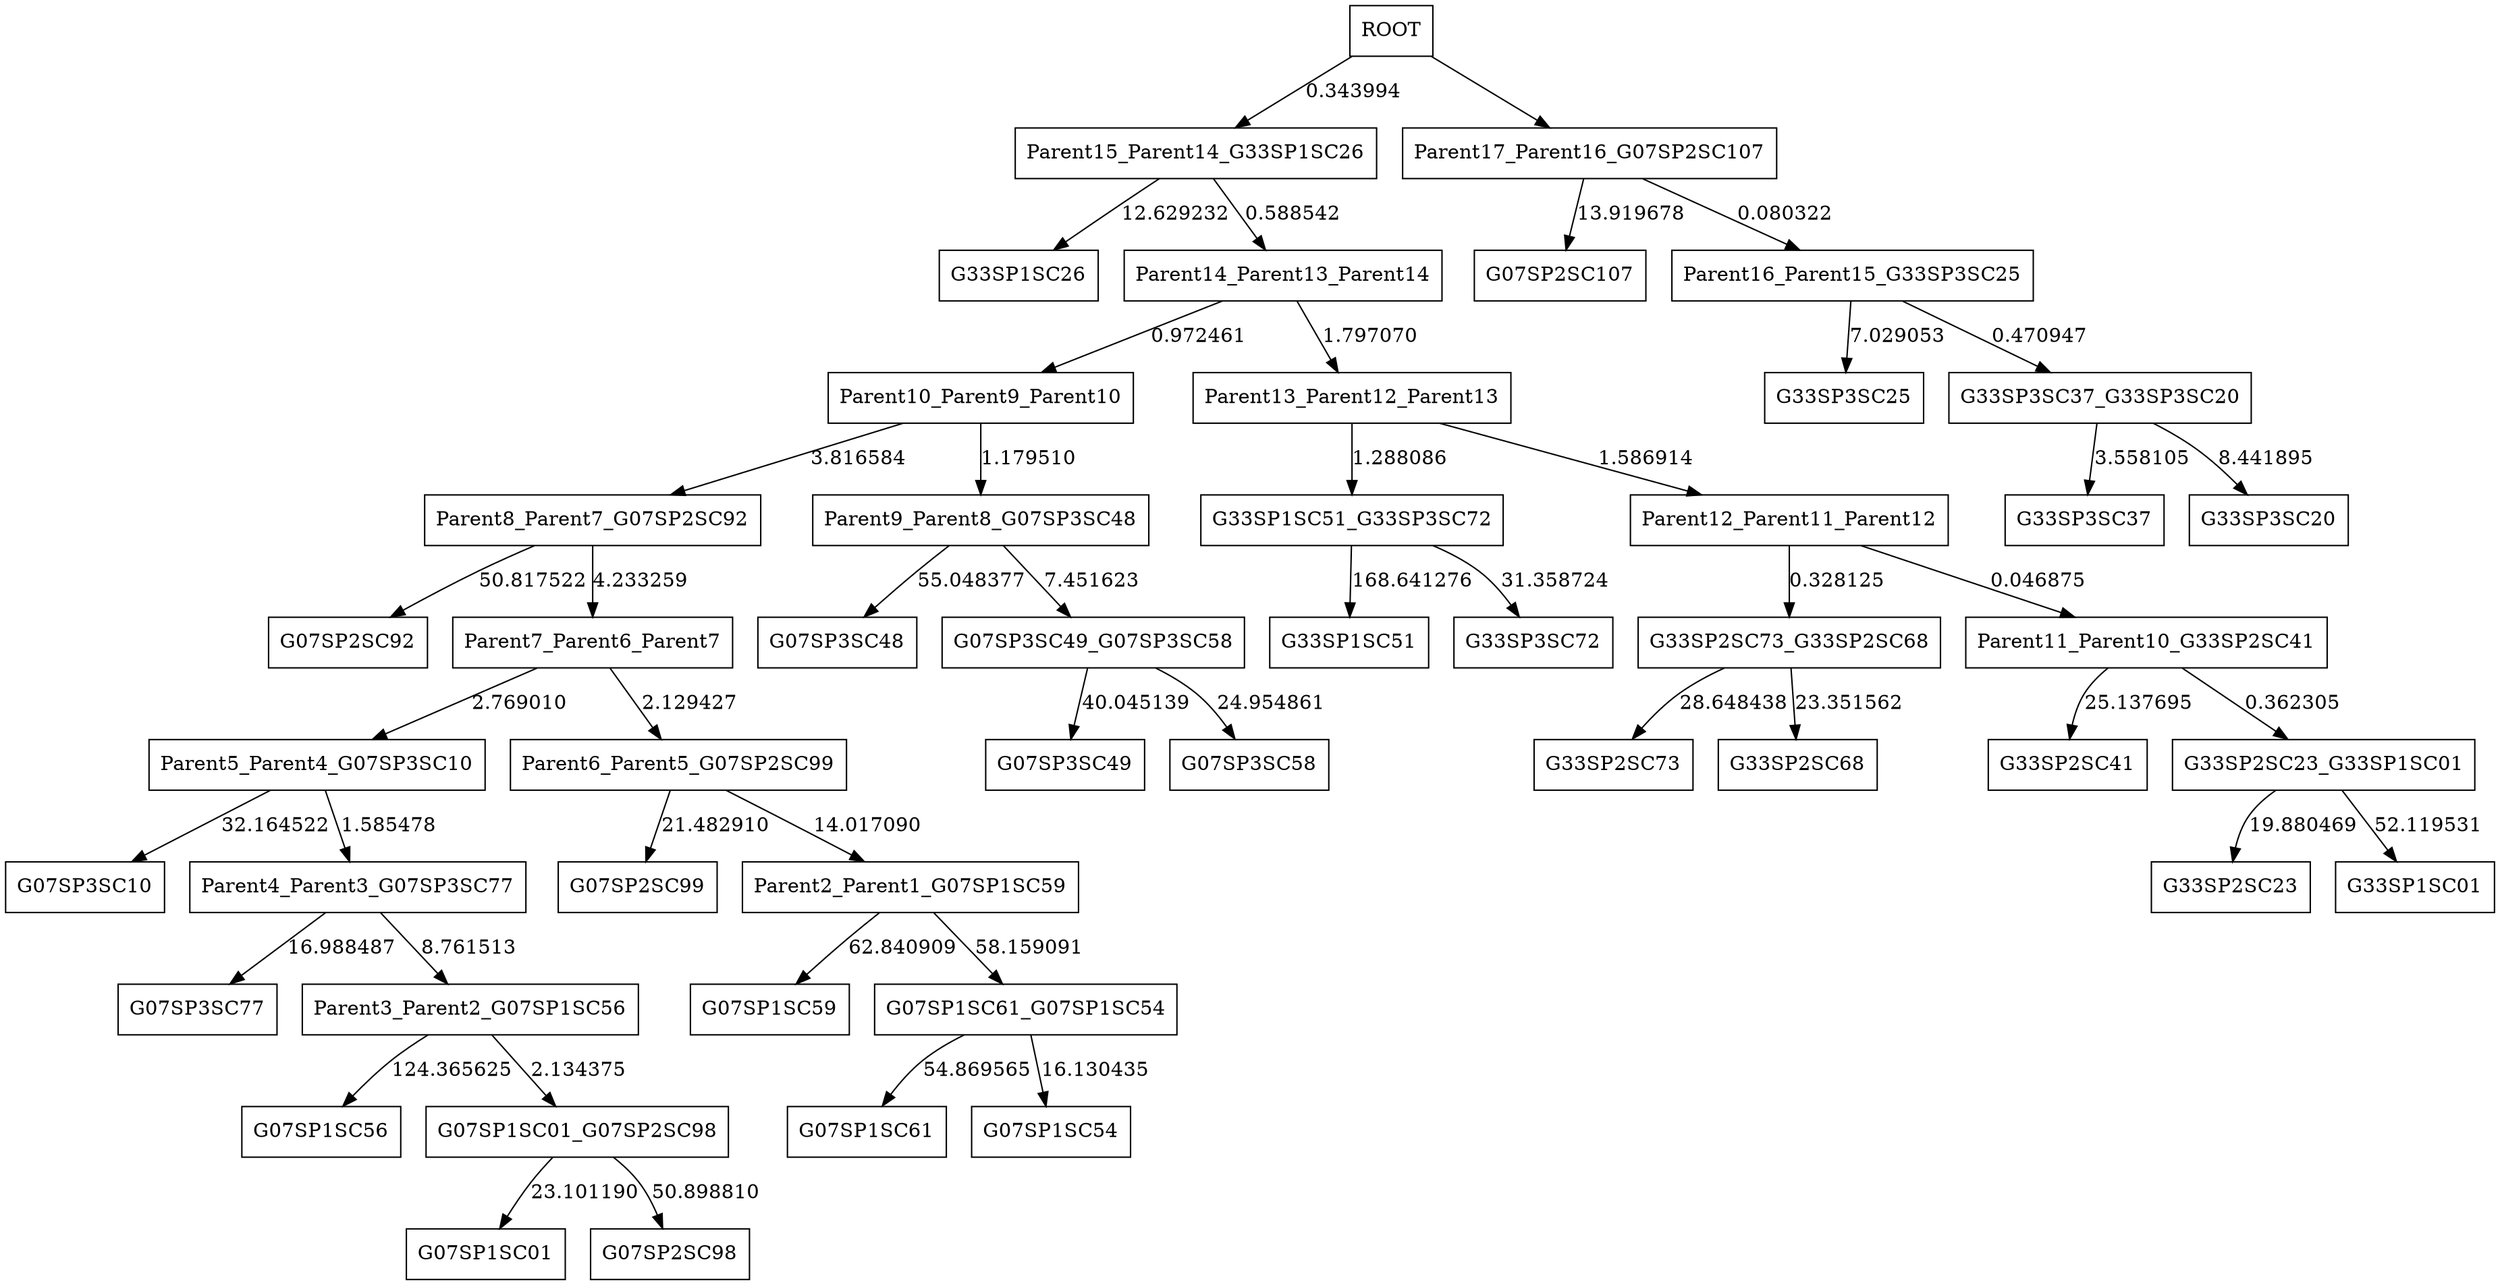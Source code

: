 digraph tree_of_25sample {
	G07SP1SC56 [shape = box];
	G07SP1SC61 [shape = box];
	G07SP1SC54 [shape = box];
	G33SP3SC37 [shape = box];
	G33SP1SC51 [shape = box];
	G07SP3SC77 [shape = box];
	G07SP1SC01 [shape = box];
	G33SP1SC26 [shape = box];
	G33SP2SC23 [shape = box];
	G07SP2SC98 [shape = box];
	G07SP2SC99 [shape = box];
	G33SP2SC73 [shape = box];
	G07SP3SC10 [shape = box];
	G33SP3SC25 [shape = box];
	G07SP1SC59 [shape = box];
	G07SP3SC48 [shape = box];
	G33SP2SC41 [shape = box];
	G07SP3SC49 [shape = box];
	G33SP3SC72 [shape = box];
	G33SP1SC01 [shape = box];
	G07SP3SC58 [shape = box];
	G33SP2SC68 [shape = box];
	G07SP2SC92 [shape = box];
	G07SP2SC107 [shape = box];
	G33SP3SC20 [shape = box];
	G07SP1SC61_G07SP1SC54 [shape = box];
	G07SP1SC61_G07SP1SC54 -> G07SP1SC61 [label = 54.869565];
	G07SP1SC61_G07SP1SC54 -> G07SP1SC54 [label = 16.130435];
	Parent2_Parent1_G07SP1SC59 [shape = box];
	Parent2_Parent1_G07SP1SC59 -> G07SP1SC61_G07SP1SC54 [label = 58.159091];
	Parent2_Parent1_G07SP1SC59 -> G07SP1SC59 [label = 62.840909];
	G07SP1SC01_G07SP2SC98 [shape = box];
	G07SP1SC01_G07SP2SC98 -> G07SP1SC01 [label = 23.101190];
	G07SP1SC01_G07SP2SC98 -> G07SP2SC98 [label = 50.898810];
	Parent3_Parent2_G07SP1SC56 [shape = box];
	Parent3_Parent2_G07SP1SC56 -> G07SP1SC01_G07SP2SC98 [label = 2.134375];
	Parent3_Parent2_G07SP1SC56 -> G07SP1SC56 [label = 124.365625];
	Parent4_Parent3_G07SP3SC77 [shape = box];
	Parent4_Parent3_G07SP3SC77 -> Parent3_Parent2_G07SP1SC56 [label = 8.761513];
	Parent4_Parent3_G07SP3SC77 -> G07SP3SC77 [label = 16.988487];
	G07SP3SC49_G07SP3SC58 [shape = box];
	G07SP3SC49_G07SP3SC58 -> G07SP3SC49 [label = 40.045139];
	G07SP3SC49_G07SP3SC58 -> G07SP3SC58 [label = 24.954861];
	Parent5_Parent4_G07SP3SC10 [shape = box];
	Parent5_Parent4_G07SP3SC10 -> Parent4_Parent3_G07SP3SC77 [label = 1.585478];
	Parent5_Parent4_G07SP3SC10 -> G07SP3SC10 [label = 32.164522];
	Parent6_Parent5_G07SP2SC99 [shape = box];
	Parent6_Parent5_G07SP2SC99 -> Parent2_Parent1_G07SP1SC59 [label = 14.017090];
	Parent6_Parent5_G07SP2SC99 -> G07SP2SC99 [label = 21.482910];
	Parent7_Parent6_Parent7 [shape = box];
	Parent7_Parent6_Parent7 -> Parent6_Parent5_G07SP2SC99 [label = 2.129427];
	Parent7_Parent6_Parent7 -> Parent5_Parent4_G07SP3SC10 [label = 2.769010];
	Parent8_Parent7_G07SP2SC92 [shape = box];
	Parent8_Parent7_G07SP2SC92 -> Parent7_Parent6_Parent7 [label = 4.233259];
	Parent8_Parent7_G07SP2SC92 -> G07SP2SC92 [label = 50.817522];
	Parent9_Parent8_G07SP3SC48 [shape = box];
	Parent9_Parent8_G07SP3SC48 -> G07SP3SC49_G07SP3SC58 [label = 7.451623];
	Parent9_Parent8_G07SP3SC48 -> G07SP3SC48 [label = 55.048377];
	G33SP1SC51_G33SP3SC72 [shape = box];
	G33SP1SC51_G33SP3SC72 -> G33SP1SC51 [label = 168.641276];
	G33SP1SC51_G33SP3SC72 -> G33SP3SC72 [label = 31.358724];
	Parent10_Parent9_Parent10 [shape = box];
	Parent10_Parent9_Parent10 -> Parent9_Parent8_G07SP3SC48 [label = 1.179510];
	Parent10_Parent9_Parent10 -> Parent8_Parent7_G07SP2SC92 [label = 3.816584];
	G33SP2SC23_G33SP1SC01 [shape = box];
	G33SP2SC23_G33SP1SC01 -> G33SP2SC23 [label = 19.880469];
	G33SP2SC23_G33SP1SC01 -> G33SP1SC01 [label = 52.119531];
	G33SP2SC73_G33SP2SC68 [shape = box];
	G33SP2SC73_G33SP2SC68 -> G33SP2SC73 [label = 28.648438];
	G33SP2SC73_G33SP2SC68 -> G33SP2SC68 [label = 23.351562];
	Parent11_Parent10_G33SP2SC41 [shape = box];
	Parent11_Parent10_G33SP2SC41 -> G33SP2SC23_G33SP1SC01 [label = 0.362305];
	Parent11_Parent10_G33SP2SC41 -> G33SP2SC41 [label = 25.137695];
	Parent12_Parent11_Parent12 [shape = box];
	Parent12_Parent11_Parent12 -> Parent11_Parent10_G33SP2SC41 [label = 0.046875];
	Parent12_Parent11_Parent12 -> G33SP2SC73_G33SP2SC68 [label = 0.328125];
	Parent13_Parent12_Parent13 [shape = box];
	Parent13_Parent12_Parent13 -> Parent12_Parent11_Parent12 [label = 1.586914];
	Parent13_Parent12_Parent13 -> G33SP1SC51_G33SP3SC72 [label = 1.288086];
	Parent14_Parent13_Parent14 [shape = box];
	Parent14_Parent13_Parent14 -> Parent13_Parent12_Parent13 [label = 1.797070];
	Parent14_Parent13_Parent14 -> Parent10_Parent9_Parent10 [label = 0.972461];
	G33SP3SC37_G33SP3SC20 [shape = box];
	G33SP3SC37_G33SP3SC20 -> G33SP3SC37 [label = 3.558105];
	G33SP3SC37_G33SP3SC20 -> G33SP3SC20 [label = 8.441895];
	Parent15_Parent14_G33SP1SC26 [shape = box];
	Parent15_Parent14_G33SP1SC26 -> Parent14_Parent13_Parent14 [label = 0.588542];
	Parent15_Parent14_G33SP1SC26 -> G33SP1SC26 [label = 12.629232];
	Parent16_Parent15_G33SP3SC25 [shape = box];
	Parent16_Parent15_G33SP3SC25 -> G33SP3SC37_G33SP3SC20 [label = 0.470947];
	Parent16_Parent15_G33SP3SC25 -> G33SP3SC25 [label = 7.029053];
	Parent17_Parent16_G07SP2SC107 [shape = box];
	Parent17_Parent16_G07SP2SC107 -> Parent16_Parent15_G33SP3SC25 [label = 0.080322];
	Parent17_Parent16_G07SP2SC107 -> G07SP2SC107 [label = 13.919678];
	ROOT [shape = box];
	ROOT -> Parent17_Parent16_G07SP2SC107 ;
	ROOT -> Parent15_Parent14_G33SP1SC26 [label = 0.343994];
}